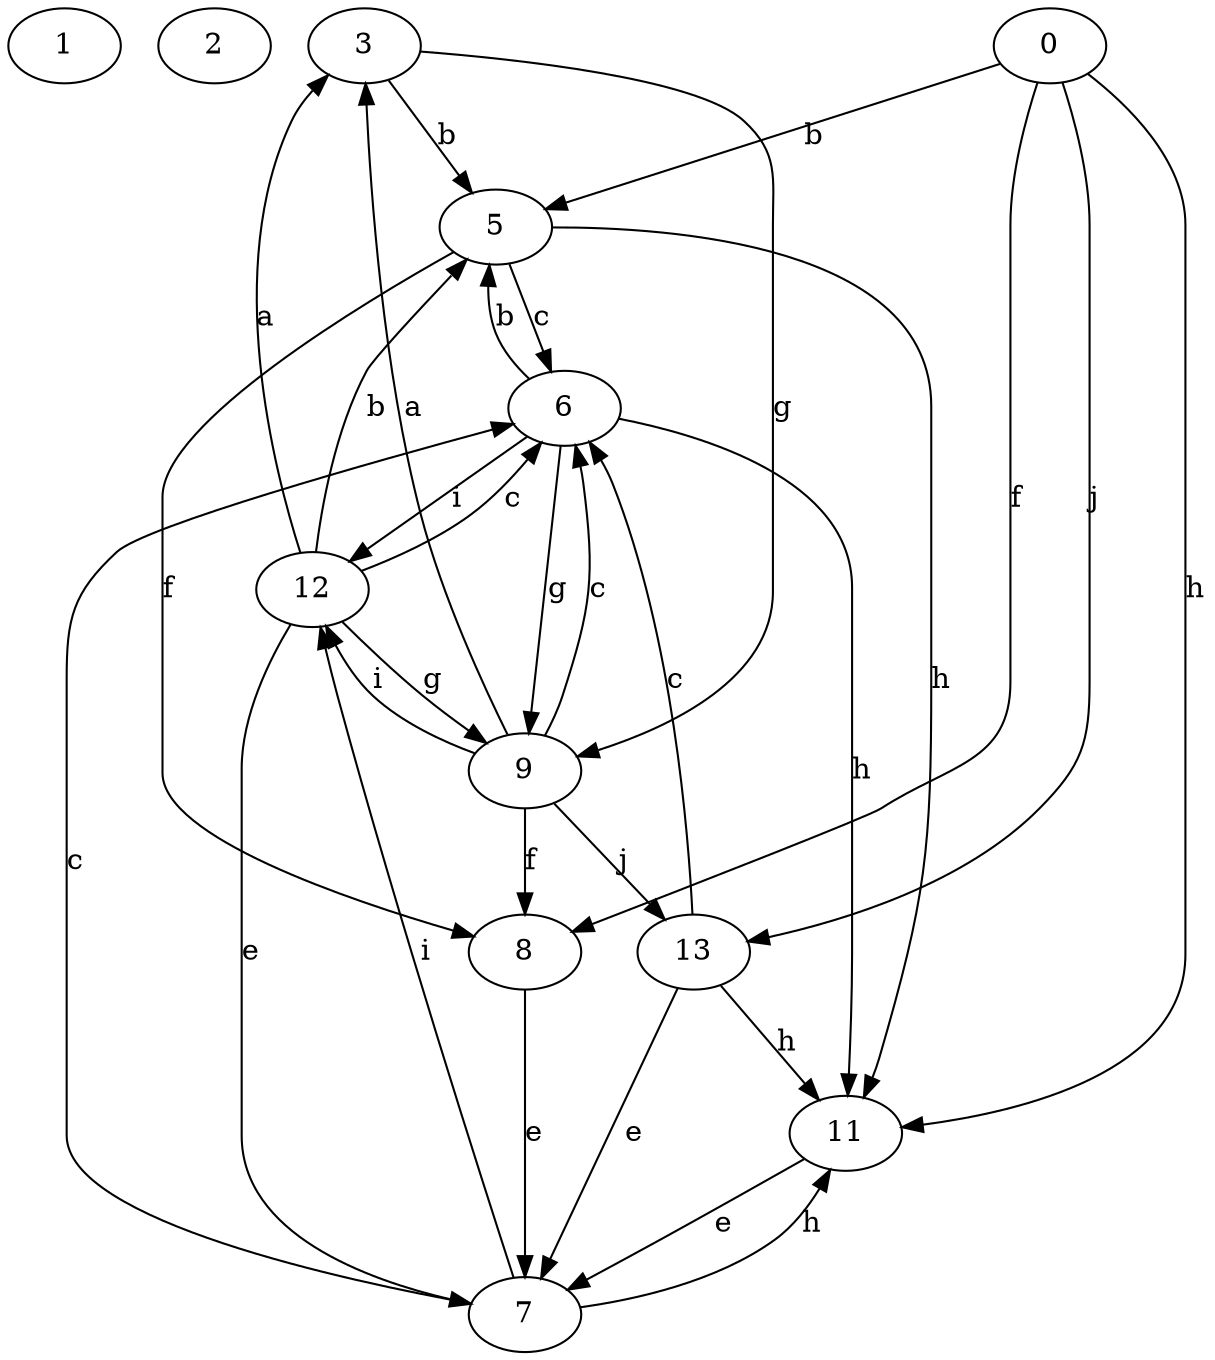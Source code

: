 strict digraph  {
1;
2;
3;
5;
6;
7;
8;
9;
11;
12;
0;
13;
3 -> 5  [label=b];
3 -> 9  [label=g];
5 -> 6  [label=c];
5 -> 8  [label=f];
5 -> 11  [label=h];
6 -> 5  [label=b];
6 -> 9  [label=g];
6 -> 11  [label=h];
6 -> 12  [label=i];
7 -> 6  [label=c];
7 -> 11  [label=h];
7 -> 12  [label=i];
8 -> 7  [label=e];
9 -> 3  [label=a];
9 -> 6  [label=c];
9 -> 8  [label=f];
9 -> 12  [label=i];
9 -> 13  [label=j];
11 -> 7  [label=e];
12 -> 3  [label=a];
12 -> 5  [label=b];
12 -> 6  [label=c];
12 -> 7  [label=e];
12 -> 9  [label=g];
0 -> 5  [label=b];
0 -> 8  [label=f];
0 -> 11  [label=h];
0 -> 13  [label=j];
13 -> 6  [label=c];
13 -> 7  [label=e];
13 -> 11  [label=h];
}

